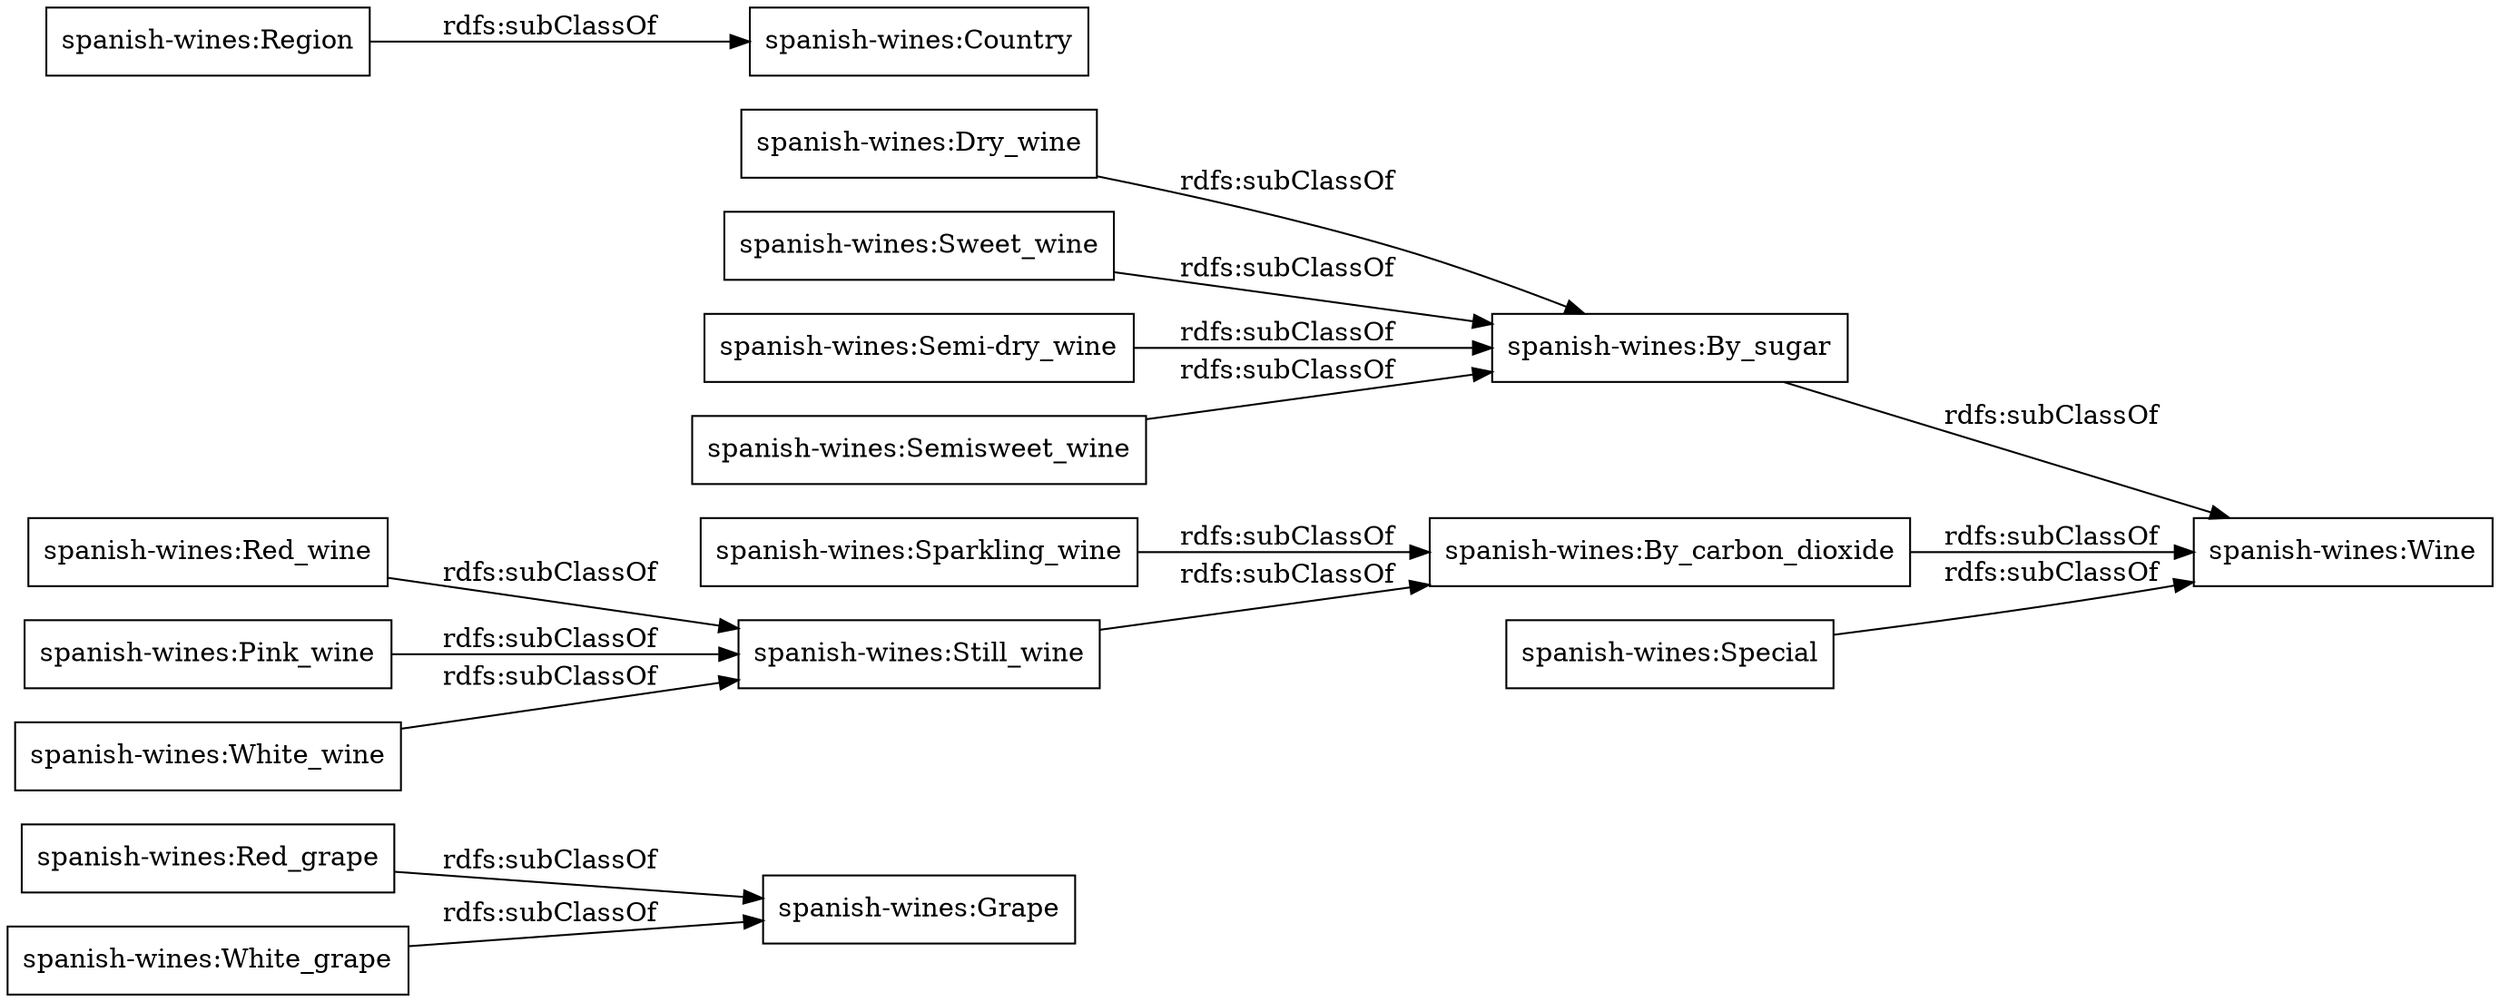 digraph ar2dtool_diagram { 
rankdir=LR;
size="1000"
node [shape = rectangle, color="black"]; "spanish-wines:Red_grape" "spanish-wines:Sparkling_wine" "spanish-wines:By_carbon_dioxide" "spanish-wines:Semi-dry_wine" "spanish-wines:Red_wine" "spanish-wines:Still_wine" "spanish-wines:Country" "spanish-wines:Region" "spanish-wines:Wine" "spanish-wines:By_sugar" "spanish-wines:Semisweet_wine" "spanish-wines:Pink_wine" "spanish-wines:Grape" "spanish-wines:Special" "spanish-wines:Dry_wine" "spanish-wines:White_grape" "spanish-wines:Sweet_wine" "spanish-wines:White_wine" ; /*classes style*/
	"spanish-wines:Still_wine" -> "spanish-wines:By_carbon_dioxide" [ label = "rdfs:subClassOf" ];
	"spanish-wines:Pink_wine" -> "spanish-wines:Still_wine" [ label = "rdfs:subClassOf" ];
	"spanish-wines:Semi-dry_wine" -> "spanish-wines:By_sugar" [ label = "rdfs:subClassOf" ];
	"spanish-wines:Sweet_wine" -> "spanish-wines:By_sugar" [ label = "rdfs:subClassOf" ];
	"spanish-wines:Red_grape" -> "spanish-wines:Grape" [ label = "rdfs:subClassOf" ];
	"spanish-wines:Dry_wine" -> "spanish-wines:By_sugar" [ label = "rdfs:subClassOf" ];
	"spanish-wines:White_grape" -> "spanish-wines:Grape" [ label = "rdfs:subClassOf" ];
	"spanish-wines:Sparkling_wine" -> "spanish-wines:By_carbon_dioxide" [ label = "rdfs:subClassOf" ];
	"spanish-wines:Special" -> "spanish-wines:Wine" [ label = "rdfs:subClassOf" ];
	"spanish-wines:Region" -> "spanish-wines:Country" [ label = "rdfs:subClassOf" ];
	"spanish-wines:Red_wine" -> "spanish-wines:Still_wine" [ label = "rdfs:subClassOf" ];
	"spanish-wines:Semisweet_wine" -> "spanish-wines:By_sugar" [ label = "rdfs:subClassOf" ];
	"spanish-wines:By_carbon_dioxide" -> "spanish-wines:Wine" [ label = "rdfs:subClassOf" ];
	"spanish-wines:By_sugar" -> "spanish-wines:Wine" [ label = "rdfs:subClassOf" ];
	"spanish-wines:White_wine" -> "spanish-wines:Still_wine" [ label = "rdfs:subClassOf" ];

}
